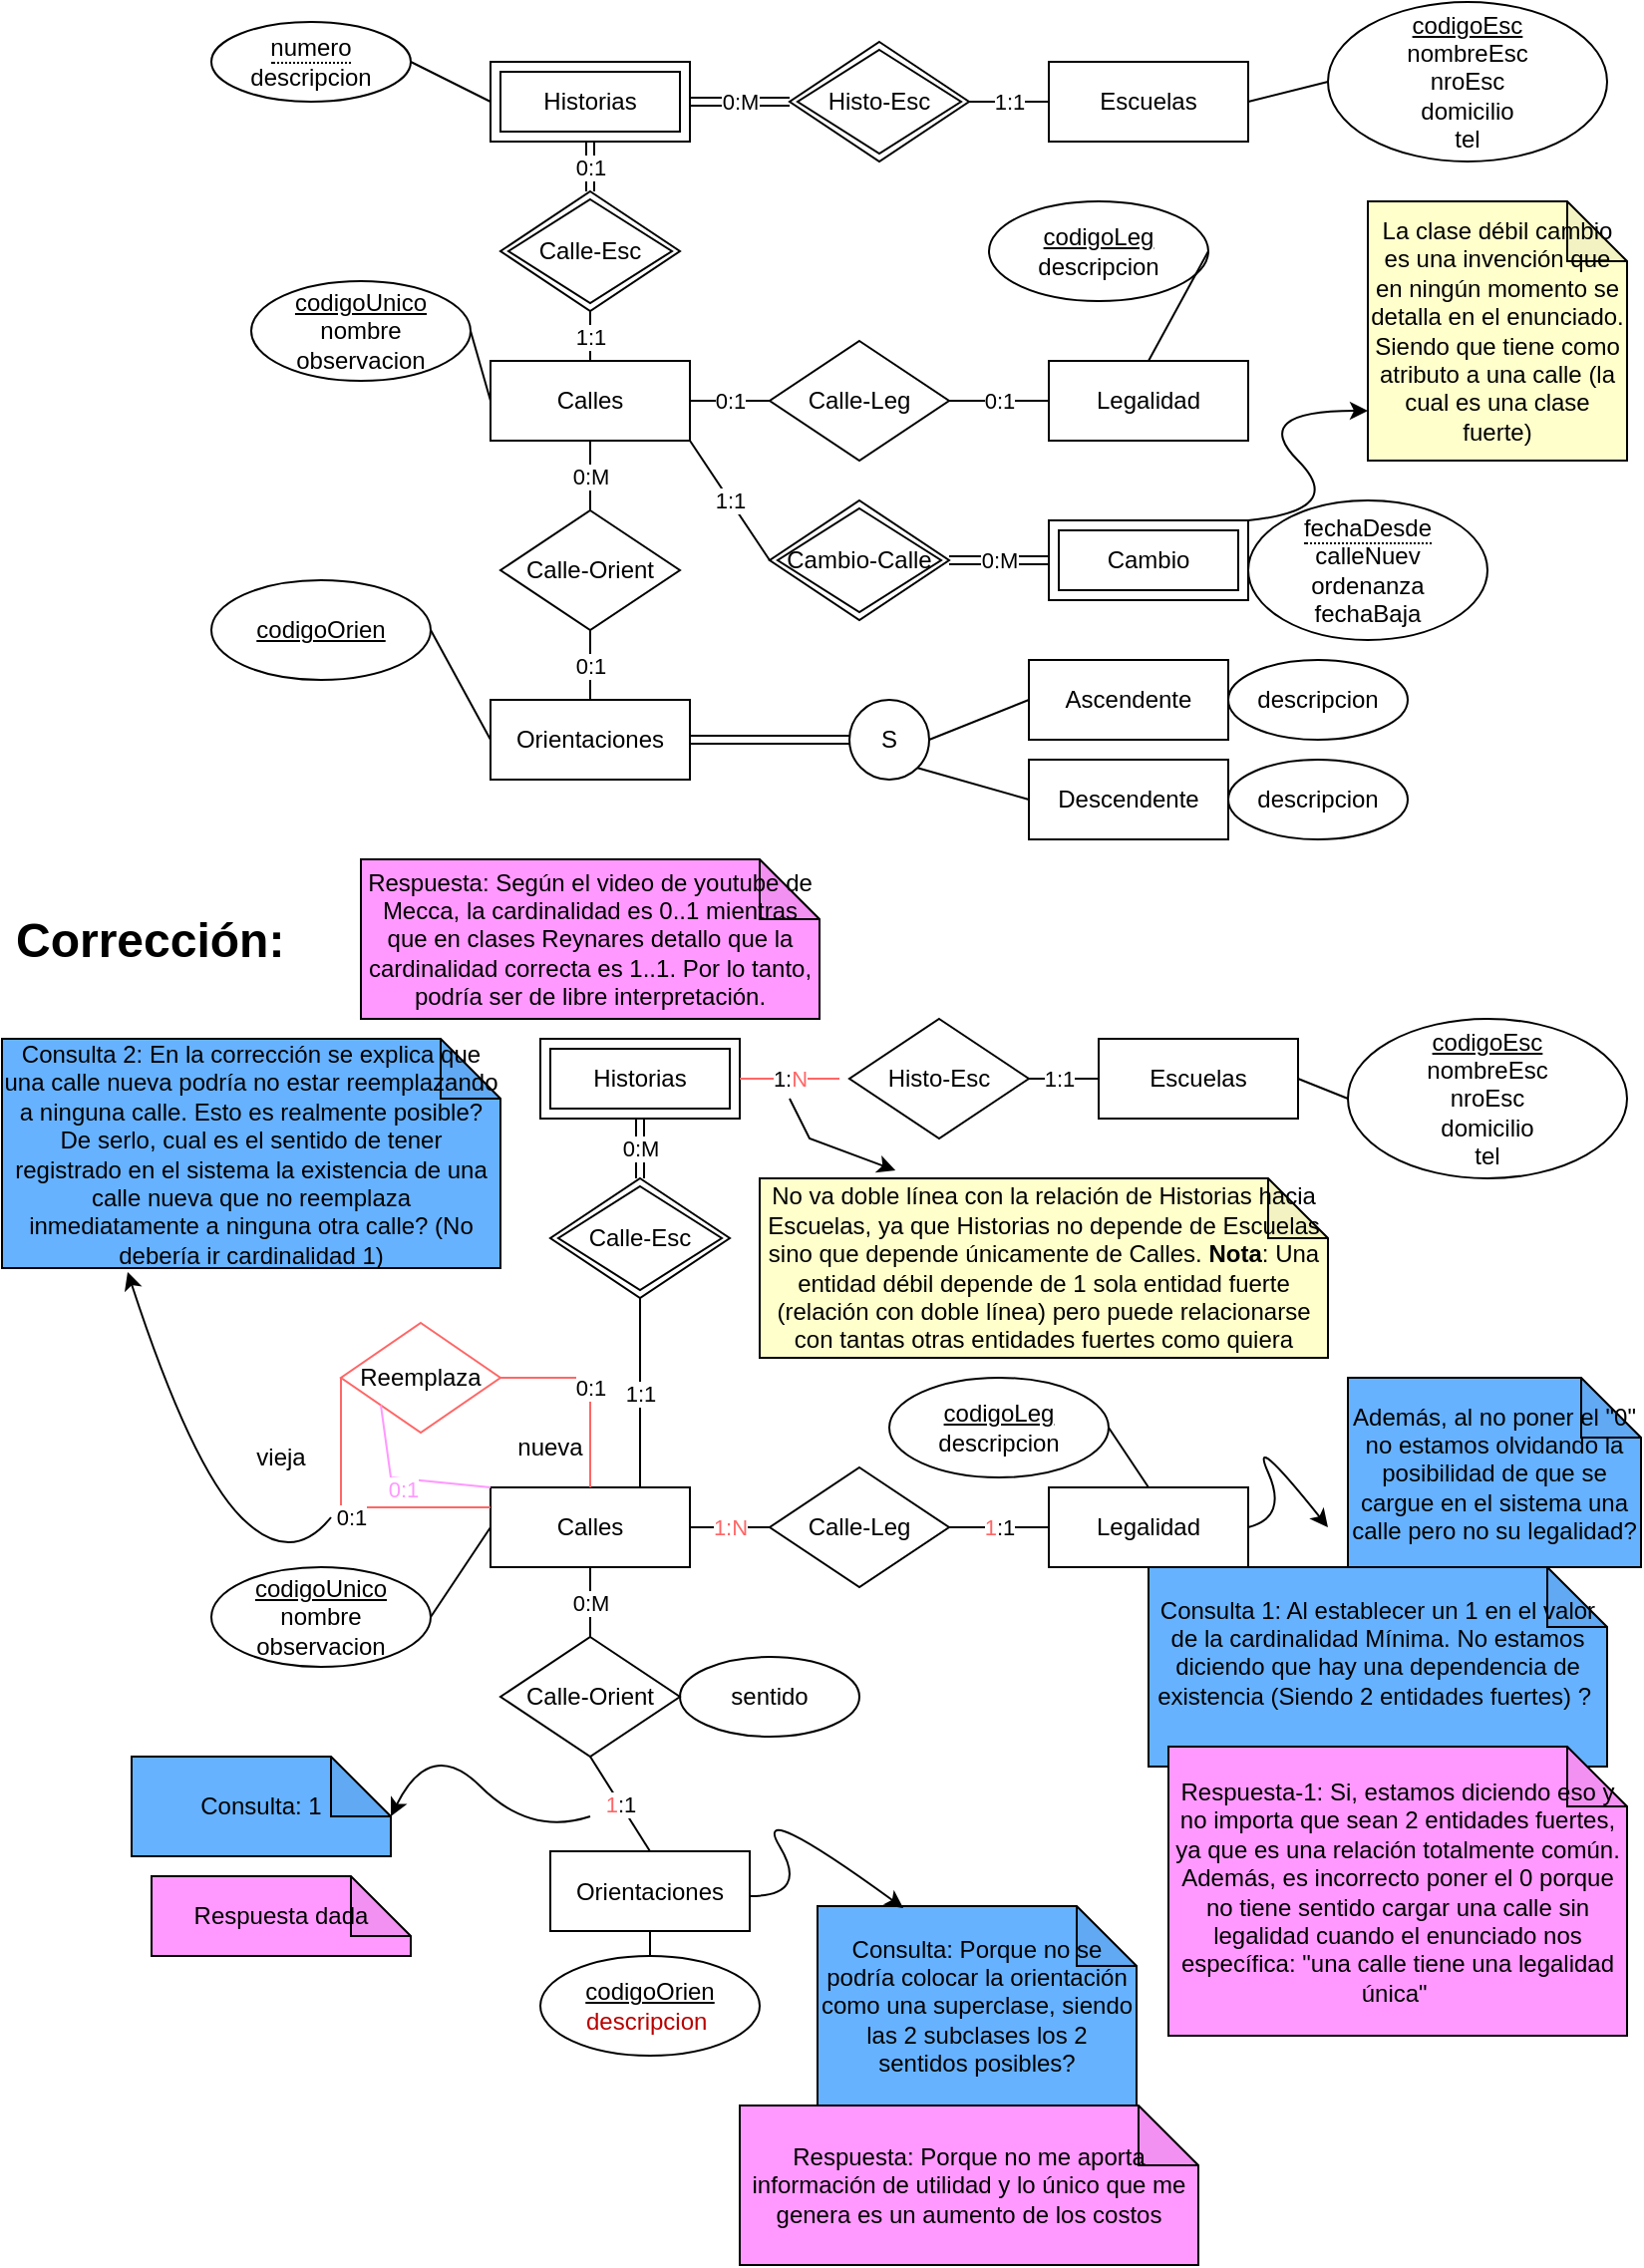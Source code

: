 <mxfile version="26.2.10">
  <diagram name="Página-1" id="MgaOgpt0u4uSCT1wZ3DR">
    <mxGraphModel grid="1" page="1" gridSize="10" guides="1" tooltips="1" connect="1" arrows="1" fold="1" pageScale="1" pageWidth="827" pageHeight="1169" math="0" shadow="0">
      <root>
        <mxCell id="0" />
        <mxCell id="1" parent="0" />
        <mxCell id="IEYcrP7ztTYwSb4O2Ve8-1" value="Calles" style="whiteSpace=wrap;html=1;align=center;" vertex="1" parent="1">
          <mxGeometry x="250" y="210" width="100" height="40" as="geometry" />
        </mxCell>
        <mxCell id="IEYcrP7ztTYwSb4O2Ve8-4" value="&lt;u&gt;codigoUnico&lt;/u&gt;&lt;div&gt;nombre&lt;/div&gt;&lt;div&gt;observacion&lt;/div&gt;" style="ellipse;whiteSpace=wrap;html=1;align=center;" vertex="1" parent="1">
          <mxGeometry x="130" y="170" width="110" height="50" as="geometry" />
        </mxCell>
        <mxCell id="IEYcrP7ztTYwSb4O2Ve8-7" value="Legalidad" style="whiteSpace=wrap;html=1;align=center;" vertex="1" parent="1">
          <mxGeometry x="530" y="210" width="100" height="40" as="geometry" />
        </mxCell>
        <mxCell id="IEYcrP7ztTYwSb4O2Ve8-8" value="&lt;u&gt;codigoLeg&lt;/u&gt;&lt;div&gt;descripcion&lt;/div&gt;" style="ellipse;whiteSpace=wrap;html=1;align=center;" vertex="1" parent="1">
          <mxGeometry x="500" y="130" width="110" height="50" as="geometry" />
        </mxCell>
        <mxCell id="IEYcrP7ztTYwSb4O2Ve8-9" value="Orientaciones" style="whiteSpace=wrap;html=1;align=center;" vertex="1" parent="1">
          <mxGeometry x="250" y="380" width="100" height="40" as="geometry" />
        </mxCell>
        <mxCell id="IEYcrP7ztTYwSb4O2Ve8-10" value="&lt;u&gt;codigoOrien&lt;/u&gt;" style="ellipse;whiteSpace=wrap;html=1;align=center;" vertex="1" parent="1">
          <mxGeometry x="110" y="320" width="110" height="50" as="geometry" />
        </mxCell>
        <mxCell id="IEYcrP7ztTYwSb4O2Ve8-11" value="Ascendente" style="whiteSpace=wrap;html=1;align=center;" vertex="1" parent="1">
          <mxGeometry x="520" y="360" width="100" height="40" as="geometry" />
        </mxCell>
        <mxCell id="IEYcrP7ztTYwSb4O2Ve8-12" value="Descendente" style="whiteSpace=wrap;html=1;align=center;" vertex="1" parent="1">
          <mxGeometry x="520" y="410" width="100" height="40" as="geometry" />
        </mxCell>
        <mxCell id="IEYcrP7ztTYwSb4O2Ve8-13" value="S" style="ellipse;whiteSpace=wrap;html=1;align=center;" vertex="1" parent="1">
          <mxGeometry x="430" y="380" width="40" height="40" as="geometry" />
        </mxCell>
        <mxCell id="IEYcrP7ztTYwSb4O2Ve8-14" value="" style="shape=link;html=1;rounded=0;entryX=0;entryY=0.5;entryDx=0;entryDy=0;exitX=1;exitY=0.5;exitDx=0;exitDy=0;" edge="1" parent="1" source="IEYcrP7ztTYwSb4O2Ve8-9" target="IEYcrP7ztTYwSb4O2Ve8-13">
          <mxGeometry relative="1" as="geometry">
            <mxPoint x="210" y="515" as="sourcePoint" />
            <mxPoint x="370" y="515" as="targetPoint" />
          </mxGeometry>
        </mxCell>
        <mxCell id="IEYcrP7ztTYwSb4O2Ve8-16" value="" style="endArrow=none;html=1;rounded=0;exitX=1;exitY=0.5;exitDx=0;exitDy=0;entryX=0;entryY=0.5;entryDx=0;entryDy=0;" edge="1" parent="1" source="IEYcrP7ztTYwSb4O2Ve8-13" target="IEYcrP7ztTYwSb4O2Ve8-11">
          <mxGeometry relative="1" as="geometry">
            <mxPoint x="210" y="515" as="sourcePoint" />
            <mxPoint x="370" y="515" as="targetPoint" />
          </mxGeometry>
        </mxCell>
        <mxCell id="IEYcrP7ztTYwSb4O2Ve8-17" value="" style="endArrow=none;html=1;rounded=0;exitX=1;exitY=1;exitDx=0;exitDy=0;entryX=0;entryY=0.5;entryDx=0;entryDy=0;" edge="1" parent="1" source="IEYcrP7ztTYwSb4O2Ve8-13" target="IEYcrP7ztTYwSb4O2Ve8-12">
          <mxGeometry relative="1" as="geometry">
            <mxPoint x="210" y="515" as="sourcePoint" />
            <mxPoint x="370" y="515" as="targetPoint" />
          </mxGeometry>
        </mxCell>
        <mxCell id="IEYcrP7ztTYwSb4O2Ve8-18" value="descripcion" style="ellipse;whiteSpace=wrap;html=1;align=center;" vertex="1" parent="1">
          <mxGeometry x="620" y="410" width="90" height="40" as="geometry" />
        </mxCell>
        <mxCell id="IEYcrP7ztTYwSb4O2Ve8-19" value="descripcion" style="ellipse;whiteSpace=wrap;html=1;align=center;" vertex="1" parent="1">
          <mxGeometry x="620" y="360" width="90" height="40" as="geometry" />
        </mxCell>
        <mxCell id="IEYcrP7ztTYwSb4O2Ve8-20" value="" style="endArrow=none;html=1;rounded=0;exitX=1;exitY=0.5;exitDx=0;exitDy=0;entryX=0;entryY=0.5;entryDx=0;entryDy=0;" edge="1" parent="1" source="IEYcrP7ztTYwSb4O2Ve8-10" target="IEYcrP7ztTYwSb4O2Ve8-9">
          <mxGeometry relative="1" as="geometry">
            <mxPoint x="296" y="649" as="sourcePoint" />
            <mxPoint x="250" y="685" as="targetPoint" />
          </mxGeometry>
        </mxCell>
        <mxCell id="IEYcrP7ztTYwSb4O2Ve8-21" value="" style="endArrow=none;html=1;rounded=0;exitX=1;exitY=0.5;exitDx=0;exitDy=0;entryX=0.5;entryY=0;entryDx=0;entryDy=0;" edge="1" parent="1" source="IEYcrP7ztTYwSb4O2Ve8-8" target="IEYcrP7ztTYwSb4O2Ve8-7">
          <mxGeometry relative="1" as="geometry">
            <mxPoint x="490" y="395" as="sourcePoint" />
            <mxPoint x="530" y="395" as="targetPoint" />
          </mxGeometry>
        </mxCell>
        <mxCell id="IEYcrP7ztTYwSb4O2Ve8-22" value="" style="endArrow=none;html=1;rounded=0;exitX=1;exitY=0.5;exitDx=0;exitDy=0;entryX=0;entryY=0.5;entryDx=0;entryDy=0;" edge="1" parent="1" source="IEYcrP7ztTYwSb4O2Ve8-4" target="IEYcrP7ztTYwSb4O2Ve8-1">
          <mxGeometry relative="1" as="geometry">
            <mxPoint x="240" y="455" as="sourcePoint" />
            <mxPoint x="270" y="455" as="targetPoint" />
          </mxGeometry>
        </mxCell>
        <mxCell id="IEYcrP7ztTYwSb4O2Ve8-25" value="" style="endArrow=none;html=1;rounded=0;exitX=1;exitY=0.5;exitDx=0;exitDy=0;entryX=0;entryY=0.5;entryDx=0;entryDy=0;" edge="1" parent="1" source="IEYcrP7ztTYwSb4O2Ve8-28" target="IEYcrP7ztTYwSb4O2Ve8-26">
          <mxGeometry relative="1" as="geometry">
            <mxPoint x="295" y="195" as="sourcePoint" />
            <mxPoint x="315" y="195" as="targetPoint" />
          </mxGeometry>
        </mxCell>
        <mxCell id="IEYcrP7ztTYwSb4O2Ve8-26" value="Historias" style="shape=ext;margin=3;double=1;whiteSpace=wrap;html=1;align=center;" vertex="1" parent="1">
          <mxGeometry x="250" y="60" width="100" height="40" as="geometry" />
        </mxCell>
        <mxCell id="IEYcrP7ztTYwSb4O2Ve8-28" value="&lt;span style=&quot;border-bottom: 1px dotted&quot;&gt;numero&lt;/span&gt;&lt;div&gt;descripcion&lt;/div&gt;" style="ellipse;whiteSpace=wrap;html=1;align=center;" vertex="1" parent="1">
          <mxGeometry x="110" y="40" width="100" height="40" as="geometry" />
        </mxCell>
        <mxCell id="IEYcrP7ztTYwSb4O2Ve8-30" value="Escuelas" style="whiteSpace=wrap;html=1;align=center;" vertex="1" parent="1">
          <mxGeometry x="530" y="60" width="100" height="40" as="geometry" />
        </mxCell>
        <mxCell id="IEYcrP7ztTYwSb4O2Ve8-31" value="&lt;u&gt;codigoEsc&lt;/u&gt;&lt;div&gt;nombreEsc&lt;/div&gt;&lt;div&gt;nroEsc&lt;/div&gt;&lt;div&gt;domicilio&lt;/div&gt;&lt;div&gt;tel&lt;/div&gt;" style="ellipse;whiteSpace=wrap;html=1;align=center;" vertex="1" parent="1">
          <mxGeometry x="670" y="30" width="140" height="80" as="geometry" />
        </mxCell>
        <mxCell id="IEYcrP7ztTYwSb4O2Ve8-32" value="" style="endArrow=none;html=1;rounded=0;exitX=1;exitY=0.5;exitDx=0;exitDy=0;entryX=0;entryY=0.5;entryDx=0;entryDy=0;" edge="1" parent="1" source="IEYcrP7ztTYwSb4O2Ve8-30" target="IEYcrP7ztTYwSb4O2Ve8-31">
          <mxGeometry relative="1" as="geometry">
            <mxPoint x="470" y="295" as="sourcePoint" />
            <mxPoint x="500" y="295" as="targetPoint" />
          </mxGeometry>
        </mxCell>
        <mxCell id="IEYcrP7ztTYwSb4O2Ve8-34" value="1:1" style="endArrow=none;html=1;rounded=0;exitX=1;exitY=0.5;exitDx=0;exitDy=0;" edge="1" parent="1" source="IEYcrP7ztTYwSb4O2Ve8-35">
          <mxGeometry relative="1" as="geometry">
            <mxPoint x="490" y="80" as="sourcePoint" />
            <mxPoint x="530" y="80" as="targetPoint" />
          </mxGeometry>
        </mxCell>
        <mxCell id="IEYcrP7ztTYwSb4O2Ve8-35" value="Histo-Esc" style="shape=rhombus;double=1;perimeter=rhombusPerimeter;whiteSpace=wrap;html=1;align=center;" vertex="1" parent="1">
          <mxGeometry x="400" y="50" width="90" height="60" as="geometry" />
        </mxCell>
        <mxCell id="IEYcrP7ztTYwSb4O2Ve8-36" value="0:M" style="shape=link;html=1;rounded=0;exitX=1;exitY=0.5;exitDx=0;exitDy=0;entryX=0;entryY=0.5;entryDx=0;entryDy=0;" edge="1" parent="1" source="IEYcrP7ztTYwSb4O2Ve8-26" target="IEYcrP7ztTYwSb4O2Ve8-35">
          <mxGeometry relative="1" as="geometry">
            <mxPoint x="430" y="160" as="sourcePoint" />
            <mxPoint x="590" y="160" as="targetPoint" />
          </mxGeometry>
        </mxCell>
        <mxCell id="IEYcrP7ztTYwSb4O2Ve8-38" value="Calle-Esc" style="shape=rhombus;double=1;perimeter=rhombusPerimeter;whiteSpace=wrap;html=1;align=center;" vertex="1" parent="1">
          <mxGeometry x="255" y="125" width="90" height="60" as="geometry" />
        </mxCell>
        <mxCell id="IEYcrP7ztTYwSb4O2Ve8-40" value="0:1" style="shape=link;html=1;rounded=0;exitX=0.5;exitY=1;exitDx=0;exitDy=0;entryX=0.5;entryY=0;entryDx=0;entryDy=0;" edge="1" parent="1" source="IEYcrP7ztTYwSb4O2Ve8-26" target="IEYcrP7ztTYwSb4O2Ve8-38">
          <mxGeometry relative="1" as="geometry">
            <mxPoint x="360" y="90" as="sourcePoint" />
            <mxPoint x="410" y="90" as="targetPoint" />
          </mxGeometry>
        </mxCell>
        <mxCell id="IEYcrP7ztTYwSb4O2Ve8-41" value="1:1" style="endArrow=none;html=1;rounded=0;exitX=0.5;exitY=1;exitDx=0;exitDy=0;entryX=0.5;entryY=0;entryDx=0;entryDy=0;" edge="1" parent="1" source="IEYcrP7ztTYwSb4O2Ve8-38" target="IEYcrP7ztTYwSb4O2Ve8-1">
          <mxGeometry relative="1" as="geometry">
            <mxPoint x="500" y="90" as="sourcePoint" />
            <mxPoint x="540" y="90" as="targetPoint" />
          </mxGeometry>
        </mxCell>
        <mxCell id="IEYcrP7ztTYwSb4O2Ve8-42" value="Calle-Leg" style="shape=rhombus;perimeter=rhombusPerimeter;whiteSpace=wrap;html=1;align=center;" vertex="1" parent="1">
          <mxGeometry x="390" y="200" width="90" height="60" as="geometry" />
        </mxCell>
        <mxCell id="IEYcrP7ztTYwSb4O2Ve8-43" value="0:1" style="endArrow=none;html=1;rounded=0;exitX=1;exitY=0.5;exitDx=0;exitDy=0;entryX=0;entryY=0.5;entryDx=0;entryDy=0;" edge="1" parent="1" source="IEYcrP7ztTYwSb4O2Ve8-1" target="IEYcrP7ztTYwSb4O2Ve8-42">
          <mxGeometry relative="1" as="geometry">
            <mxPoint x="310" y="220" as="sourcePoint" />
            <mxPoint x="310" y="295" as="targetPoint" />
          </mxGeometry>
        </mxCell>
        <mxCell id="IEYcrP7ztTYwSb4O2Ve8-44" value="0:1" style="endArrow=none;html=1;rounded=0;entryX=0;entryY=0.5;entryDx=0;entryDy=0;exitX=1;exitY=0.5;exitDx=0;exitDy=0;" edge="1" parent="1" source="IEYcrP7ztTYwSb4O2Ve8-42" target="IEYcrP7ztTYwSb4O2Ve8-7">
          <mxGeometry relative="1" as="geometry">
            <mxPoint x="440" y="350" as="sourcePoint" />
            <mxPoint x="400" y="315" as="targetPoint" />
          </mxGeometry>
        </mxCell>
        <mxCell id="IEYcrP7ztTYwSb4O2Ve8-45" value="Calle-Orient" style="shape=rhombus;perimeter=rhombusPerimeter;whiteSpace=wrap;html=1;align=center;" vertex="1" parent="1">
          <mxGeometry x="255" y="285" width="90" height="60" as="geometry" />
        </mxCell>
        <mxCell id="IEYcrP7ztTYwSb4O2Ve8-46" value="0:1" style="endArrow=none;html=1;rounded=0;exitX=0.5;exitY=1;exitDx=0;exitDy=0;entryX=0.5;entryY=0;entryDx=0;entryDy=0;" edge="1" parent="1" source="IEYcrP7ztTYwSb4O2Ve8-45" target="IEYcrP7ztTYwSb4O2Ve8-9">
          <mxGeometry relative="1" as="geometry">
            <mxPoint x="360" y="315" as="sourcePoint" />
            <mxPoint x="400" y="315" as="targetPoint" />
          </mxGeometry>
        </mxCell>
        <mxCell id="IEYcrP7ztTYwSb4O2Ve8-47" value="0:M" style="endArrow=none;html=1;rounded=0;entryX=0.5;entryY=0;entryDx=0;entryDy=0;exitX=0.5;exitY=1;exitDx=0;exitDy=0;" edge="1" parent="1" source="IEYcrP7ztTYwSb4O2Ve8-1" target="IEYcrP7ztTYwSb4O2Ve8-45">
          <mxGeometry relative="1" as="geometry">
            <mxPoint x="490" y="315" as="sourcePoint" />
            <mxPoint x="550" y="315" as="targetPoint" />
          </mxGeometry>
        </mxCell>
        <mxCell id="IEYcrP7ztTYwSb4O2Ve8-48" value="Cambio" style="shape=ext;margin=3;double=1;whiteSpace=wrap;html=1;align=center;" vertex="1" parent="1">
          <mxGeometry x="530" y="290" width="100" height="40" as="geometry" />
        </mxCell>
        <mxCell id="IEYcrP7ztTYwSb4O2Ve8-49" value="Cambio-Calle" style="shape=rhombus;double=1;perimeter=rhombusPerimeter;whiteSpace=wrap;html=1;align=center;" vertex="1" parent="1">
          <mxGeometry x="390" y="280" width="90" height="60" as="geometry" />
        </mxCell>
        <mxCell id="IEYcrP7ztTYwSb4O2Ve8-50" value="0:M" style="shape=link;html=1;rounded=0;exitX=0;exitY=0.5;exitDx=0;exitDy=0;entryX=1;entryY=0.5;entryDx=0;entryDy=0;" edge="1" parent="1" source="IEYcrP7ztTYwSb4O2Ve8-48" target="IEYcrP7ztTYwSb4O2Ve8-49">
          <mxGeometry relative="1" as="geometry">
            <mxPoint x="580" y="570" as="sourcePoint" />
            <mxPoint x="740" y="570" as="targetPoint" />
          </mxGeometry>
        </mxCell>
        <mxCell id="IEYcrP7ztTYwSb4O2Ve8-51" value="&lt;span style=&quot;border-bottom: 1px dotted&quot;&gt;fechaDesde&lt;/span&gt;&lt;div&gt;calleNuev&lt;/div&gt;&lt;div&gt;ordenanza&lt;/div&gt;&lt;div&gt;fechaBaja&lt;/div&gt;" style="ellipse;whiteSpace=wrap;html=1;align=center;" vertex="1" parent="1">
          <mxGeometry x="630" y="280" width="120" height="70" as="geometry" />
        </mxCell>
        <mxCell id="IEYcrP7ztTYwSb4O2Ve8-52" value="1:1" style="endArrow=none;html=1;rounded=0;exitX=1;exitY=1;exitDx=0;exitDy=0;entryX=0;entryY=0.5;entryDx=0;entryDy=0;" edge="1" parent="1" source="IEYcrP7ztTYwSb4O2Ve8-1" target="IEYcrP7ztTYwSb4O2Ve8-49">
          <mxGeometry relative="1" as="geometry">
            <mxPoint x="360" y="315" as="sourcePoint" />
            <mxPoint x="400" y="315" as="targetPoint" />
          </mxGeometry>
        </mxCell>
        <mxCell id="IEYcrP7ztTYwSb4O2Ve8-53" value="&lt;h1 style=&quot;margin-top: 0px;&quot;&gt;Corrección:&lt;/h1&gt;" style="text;html=1;whiteSpace=wrap;overflow=hidden;rounded=0;" vertex="1" parent="1">
          <mxGeometry x="10" y="480" width="180" height="40" as="geometry" />
        </mxCell>
        <mxCell id="QA1oInV9r_P06Xr_buj4-1" value="Calles" style="whiteSpace=wrap;html=1;align=center;" vertex="1" parent="1">
          <mxGeometry x="250" y="775" width="100" height="40" as="geometry" />
        </mxCell>
        <mxCell id="QA1oInV9r_P06Xr_buj4-2" value="&lt;u&gt;codigoUnico&lt;/u&gt;&lt;div&gt;nombre&lt;/div&gt;&lt;div&gt;observacion&lt;/div&gt;" style="ellipse;whiteSpace=wrap;html=1;align=center;" vertex="1" parent="1">
          <mxGeometry x="110" y="815" width="110" height="50" as="geometry" />
        </mxCell>
        <mxCell id="QA1oInV9r_P06Xr_buj4-3" value="Legalidad" style="whiteSpace=wrap;html=1;align=center;" vertex="1" parent="1">
          <mxGeometry x="530" y="775" width="100" height="40" as="geometry" />
        </mxCell>
        <mxCell id="QA1oInV9r_P06Xr_buj4-4" value="&lt;u&gt;codigoLeg&lt;/u&gt;&lt;div&gt;descripcion&lt;/div&gt;" style="ellipse;whiteSpace=wrap;html=1;align=center;" vertex="1" parent="1">
          <mxGeometry x="450" y="720" width="110" height="50" as="geometry" />
        </mxCell>
        <mxCell id="QA1oInV9r_P06Xr_buj4-5" value="Orientaciones" style="whiteSpace=wrap;html=1;align=center;" vertex="1" parent="1">
          <mxGeometry x="280" y="957.5" width="100" height="40" as="geometry" />
        </mxCell>
        <mxCell id="QA1oInV9r_P06Xr_buj4-6" value="&lt;u&gt;codigoOrien&lt;br&gt;&lt;/u&gt;&lt;div&gt;&lt;font color=&quot;#ba0000&quot;&gt;descripcion&amp;nbsp;&lt;/font&gt;&lt;/div&gt;" style="ellipse;whiteSpace=wrap;html=1;align=center;" vertex="1" parent="1">
          <mxGeometry x="275" y="1010" width="110" height="50" as="geometry" />
        </mxCell>
        <mxCell id="QA1oInV9r_P06Xr_buj4-13" value="sentido" style="ellipse;whiteSpace=wrap;html=1;align=center;" vertex="1" parent="1">
          <mxGeometry x="345" y="860" width="90" height="40" as="geometry" />
        </mxCell>
        <mxCell id="QA1oInV9r_P06Xr_buj4-15" value="" style="endArrow=none;html=1;rounded=0;exitX=0.5;exitY=0;exitDx=0;exitDy=0;entryX=0.5;entryY=1;entryDx=0;entryDy=0;" edge="1" parent="1" source="QA1oInV9r_P06Xr_buj4-6" target="QA1oInV9r_P06Xr_buj4-5">
          <mxGeometry relative="1" as="geometry">
            <mxPoint x="296" y="1214" as="sourcePoint" />
            <mxPoint x="250" y="1250" as="targetPoint" />
          </mxGeometry>
        </mxCell>
        <mxCell id="QA1oInV9r_P06Xr_buj4-16" value="" style="endArrow=none;html=1;rounded=0;exitX=1;exitY=0.5;exitDx=0;exitDy=0;entryX=0.5;entryY=0;entryDx=0;entryDy=0;" edge="1" parent="1" source="QA1oInV9r_P06Xr_buj4-4" target="QA1oInV9r_P06Xr_buj4-3">
          <mxGeometry relative="1" as="geometry">
            <mxPoint x="490" y="960" as="sourcePoint" />
            <mxPoint x="530" y="960" as="targetPoint" />
          </mxGeometry>
        </mxCell>
        <mxCell id="QA1oInV9r_P06Xr_buj4-17" value="" style="endArrow=none;html=1;rounded=0;exitX=1;exitY=0.5;exitDx=0;exitDy=0;entryX=0;entryY=0.5;entryDx=0;entryDy=0;" edge="1" parent="1" source="QA1oInV9r_P06Xr_buj4-2" target="QA1oInV9r_P06Xr_buj4-1">
          <mxGeometry relative="1" as="geometry">
            <mxPoint x="240" y="1020" as="sourcePoint" />
            <mxPoint x="270" y="1020" as="targetPoint" />
          </mxGeometry>
        </mxCell>
        <mxCell id="QA1oInV9r_P06Xr_buj4-20" value="Calle-Leg" style="shape=rhombus;perimeter=rhombusPerimeter;whiteSpace=wrap;html=1;align=center;" vertex="1" parent="1">
          <mxGeometry x="390" y="765" width="90" height="60" as="geometry" />
        </mxCell>
        <mxCell id="QA1oInV9r_P06Xr_buj4-21" value="&lt;font style=&quot;color: rgb(255, 102, 102);&quot;&gt;1:N&lt;/font&gt;" style="endArrow=none;html=1;rounded=0;exitX=1;exitY=0.5;exitDx=0;exitDy=0;entryX=0;entryY=0.5;entryDx=0;entryDy=0;" edge="1" parent="1" source="QA1oInV9r_P06Xr_buj4-1" target="QA1oInV9r_P06Xr_buj4-20">
          <mxGeometry relative="1" as="geometry">
            <mxPoint x="310" y="785" as="sourcePoint" />
            <mxPoint x="310" y="860" as="targetPoint" />
          </mxGeometry>
        </mxCell>
        <mxCell id="QA1oInV9r_P06Xr_buj4-22" value="&lt;font style=&quot;color: rgb(255, 102, 102);&quot;&gt;1&lt;/font&gt;:1" style="endArrow=none;html=1;rounded=0;entryX=0;entryY=0.5;entryDx=0;entryDy=0;exitX=1;exitY=0.5;exitDx=0;exitDy=0;" edge="1" parent="1" source="QA1oInV9r_P06Xr_buj4-20" target="QA1oInV9r_P06Xr_buj4-3">
          <mxGeometry relative="1" as="geometry">
            <mxPoint x="440" y="915" as="sourcePoint" />
            <mxPoint x="400" y="880" as="targetPoint" />
          </mxGeometry>
        </mxCell>
        <mxCell id="QA1oInV9r_P06Xr_buj4-23" value="Calle-Orient" style="shape=rhombus;perimeter=rhombusPerimeter;whiteSpace=wrap;html=1;align=center;" vertex="1" parent="1">
          <mxGeometry x="255" y="850" width="90" height="60" as="geometry" />
        </mxCell>
        <mxCell id="QA1oInV9r_P06Xr_buj4-24" value="&lt;font style=&quot;color: rgb(255, 102, 102);&quot;&gt;1&lt;/font&gt;:1" style="endArrow=none;html=1;rounded=0;exitX=0.5;exitY=1;exitDx=0;exitDy=0;entryX=0.5;entryY=0;entryDx=0;entryDy=0;" edge="1" parent="1" source="QA1oInV9r_P06Xr_buj4-23" target="QA1oInV9r_P06Xr_buj4-5">
          <mxGeometry x="-0.003" relative="1" as="geometry">
            <mxPoint x="360" y="880" as="sourcePoint" />
            <mxPoint x="400" y="880" as="targetPoint" />
            <mxPoint as="offset" />
          </mxGeometry>
        </mxCell>
        <mxCell id="QA1oInV9r_P06Xr_buj4-25" value="0:M" style="endArrow=none;html=1;rounded=0;entryX=0.5;entryY=0;entryDx=0;entryDy=0;exitX=0.5;exitY=1;exitDx=0;exitDy=0;" edge="1" parent="1" source="QA1oInV9r_P06Xr_buj4-1" target="QA1oInV9r_P06Xr_buj4-23">
          <mxGeometry relative="1" as="geometry">
            <mxPoint x="490" y="880" as="sourcePoint" />
            <mxPoint x="550" y="880" as="targetPoint" />
          </mxGeometry>
        </mxCell>
        <mxCell id="QA1oInV9r_P06Xr_buj4-31" value="Consulta 1: Al establecer un 1 en el valor de la cardinalidad Mínima. No estamos diciendo que hay una dependencia de existencia (Siendo 2 entidades fuertes) ?&amp;nbsp;&lt;div&gt;&lt;br/&gt;&lt;/div&gt;" style="shape=note;whiteSpace=wrap;html=1;backgroundOutline=1;darkOpacity=0.05;fillColor=#66B2FF;" vertex="1" parent="1">
          <mxGeometry x="580" y="815" width="230" height="100" as="geometry" />
        </mxCell>
        <mxCell id="QA1oInV9r_P06Xr_buj4-33" value="Consulta: Porque no se podría colocar la orientación como una superclase, siendo las 2 subclases los 2 sentidos posibles?" style="shape=note;whiteSpace=wrap;html=1;backgroundOutline=1;darkOpacity=0.05;fillColor=#66B2FF;" vertex="1" parent="1">
          <mxGeometry x="414" y="985" width="160" height="100" as="geometry" />
        </mxCell>
        <mxCell id="QA1oInV9r_P06Xr_buj4-34" value="" style="curved=1;endArrow=classic;html=1;rounded=0;entryX=0.269;entryY=0.01;entryDx=0;entryDy=0;entryPerimeter=0;" edge="1" parent="1" target="QA1oInV9r_P06Xr_buj4-33">
          <mxGeometry width="50" height="50" relative="1" as="geometry">
            <mxPoint x="380" y="980" as="sourcePoint" />
            <mxPoint x="430" y="930" as="targetPoint" />
            <Array as="points">
              <mxPoint x="410" y="980" />
              <mxPoint x="380" y="930" />
            </Array>
          </mxGeometry>
        </mxCell>
        <mxCell id="QA1oInV9r_P06Xr_buj4-35" value="" style="curved=1;endArrow=classic;html=1;rounded=0;" edge="1" parent="1">
          <mxGeometry width="50" height="50" relative="1" as="geometry">
            <mxPoint x="630" y="795" as="sourcePoint" />
            <mxPoint x="670" y="795" as="targetPoint" />
            <Array as="points">
              <mxPoint x="650" y="790" />
              <mxPoint x="630" y="745" />
            </Array>
          </mxGeometry>
        </mxCell>
        <mxCell id="QA1oInV9r_P06Xr_buj4-38" value="Además, al no poner el &quot;0&quot; no estamos olvidando la posibilidad de que se cargue en el sistema una calle pero no su legalidad?" style="shape=note;whiteSpace=wrap;html=1;backgroundOutline=1;darkOpacity=0.05;fillColor=#66B2FF;" vertex="1" parent="1">
          <mxGeometry x="680" y="720" width="147" height="95" as="geometry" />
        </mxCell>
        <mxCell id="QA1oInV9r_P06Xr_buj4-40" value="Consulta: 1" style="shape=note;whiteSpace=wrap;html=1;backgroundOutline=1;darkOpacity=0.05;fillColor=#66B2FF;" vertex="1" parent="1">
          <mxGeometry x="70" y="910" width="130" height="50" as="geometry" />
        </mxCell>
        <mxCell id="QA1oInV9r_P06Xr_buj4-41" value="" style="curved=1;endArrow=classic;html=1;rounded=0;entryX=0;entryY=0;entryDx=130;entryDy=30;entryPerimeter=0;" edge="1" parent="1" target="QA1oInV9r_P06Xr_buj4-40">
          <mxGeometry width="50" height="50" relative="1" as="geometry">
            <mxPoint x="300" y="940" as="sourcePoint" />
            <mxPoint x="270" y="900" as="targetPoint" />
            <Array as="points">
              <mxPoint x="270" y="950" />
              <mxPoint x="220" y="900" />
            </Array>
          </mxGeometry>
        </mxCell>
        <mxCell id="QA1oInV9r_P06Xr_buj4-42" value="Reemplaza" style="rhombus;whiteSpace=wrap;html=1;strokeColor=#FF6666;" vertex="1" parent="1">
          <mxGeometry x="175" y="692.5" width="80" height="55" as="geometry" />
        </mxCell>
        <mxCell id="QA1oInV9r_P06Xr_buj4-43" value="0:1" style="endArrow=none;html=1;rounded=0;exitX=1;exitY=0.5;exitDx=0;exitDy=0;entryX=0.5;entryY=0;entryDx=0;entryDy=0;strokeColor=#FF6666;" edge="1" parent="1" source="QA1oInV9r_P06Xr_buj4-42" target="QA1oInV9r_P06Xr_buj4-1">
          <mxGeometry relative="1" as="geometry">
            <mxPoint x="420" y="710" as="sourcePoint" />
            <mxPoint x="580" y="710" as="targetPoint" />
            <Array as="points">
              <mxPoint x="300" y="720" />
            </Array>
          </mxGeometry>
        </mxCell>
        <mxCell id="QA1oInV9r_P06Xr_buj4-44" value="0:1" style="endArrow=none;html=1;rounded=0;exitX=0;exitY=0.5;exitDx=0;exitDy=0;entryX=0;entryY=0.25;entryDx=0;entryDy=0;strokeColor=#FF6666;" edge="1" parent="1" source="QA1oInV9r_P06Xr_buj4-42" target="QA1oInV9r_P06Xr_buj4-1">
          <mxGeometry y="-5" relative="1" as="geometry">
            <mxPoint x="265" y="730" as="sourcePoint" />
            <mxPoint x="310" y="785" as="targetPoint" />
            <Array as="points">
              <mxPoint x="175" y="785" />
            </Array>
            <mxPoint as="offset" />
          </mxGeometry>
        </mxCell>
        <mxCell id="QA1oInV9r_P06Xr_buj4-45" value="nueva" style="text;html=1;align=center;verticalAlign=middle;whiteSpace=wrap;rounded=0;" vertex="1" parent="1">
          <mxGeometry x="250" y="740" width="60" height="30" as="geometry" />
        </mxCell>
        <mxCell id="QA1oInV9r_P06Xr_buj4-46" value="vieja" style="text;html=1;align=center;verticalAlign=middle;whiteSpace=wrap;rounded=0;" vertex="1" parent="1">
          <mxGeometry x="115" y="745" width="60" height="30" as="geometry" />
        </mxCell>
        <mxCell id="QA1oInV9r_P06Xr_buj4-47" value="Consulta 2: En la corrección se explica que una calle nueva podría no estar reemplazando a ninguna calle. Esto es realmente posible? De serlo, cual es el sentido de tener registrado en el sistema la existencia de una calle nueva que no reemplaza inmediatamente a ninguna otra calle? (No debería ir cardinalidad 1)" style="shape=note;whiteSpace=wrap;html=1;backgroundOutline=1;darkOpacity=0.05;fillColor=#66B2FF;" vertex="1" parent="1">
          <mxGeometry x="5" y="550" width="250" height="115" as="geometry" />
        </mxCell>
        <mxCell id="QA1oInV9r_P06Xr_buj4-48" value="" style="curved=1;endArrow=classic;html=1;rounded=0;entryX=0.252;entryY=1.017;entryDx=0;entryDy=0;entryPerimeter=0;" edge="1" parent="1" target="QA1oInV9r_P06Xr_buj4-47">
          <mxGeometry width="50" height="50" relative="1" as="geometry">
            <mxPoint x="170" y="790" as="sourcePoint" />
            <mxPoint x="150" y="765" as="targetPoint" />
            <Array as="points">
              <mxPoint x="150" y="815" />
              <mxPoint x="100" y="765" />
            </Array>
          </mxGeometry>
        </mxCell>
        <mxCell id="QA1oInV9r_P06Xr_buj4-50" value="Historias" style="shape=ext;margin=3;double=1;whiteSpace=wrap;html=1;align=center;" vertex="1" parent="1">
          <mxGeometry x="275" y="550" width="100" height="40" as="geometry" />
        </mxCell>
        <mxCell id="QA1oInV9r_P06Xr_buj4-51" value="Escuelas" style="whiteSpace=wrap;html=1;align=center;" vertex="1" parent="1">
          <mxGeometry x="555" y="550" width="100" height="40" as="geometry" />
        </mxCell>
        <mxCell id="QA1oInV9r_P06Xr_buj4-52" value="&lt;u&gt;codigoEsc&lt;/u&gt;&lt;div&gt;nombreEsc&lt;/div&gt;&lt;div&gt;nroEsc&lt;/div&gt;&lt;div&gt;domicilio&lt;/div&gt;&lt;div&gt;tel&lt;/div&gt;" style="ellipse;whiteSpace=wrap;html=1;align=center;" vertex="1" parent="1">
          <mxGeometry x="680" y="540" width="140" height="80" as="geometry" />
        </mxCell>
        <mxCell id="QA1oInV9r_P06Xr_buj4-53" value="" style="endArrow=none;html=1;rounded=0;exitX=1;exitY=0.5;exitDx=0;exitDy=0;entryX=0;entryY=0.5;entryDx=0;entryDy=0;" edge="1" parent="1" source="QA1oInV9r_P06Xr_buj4-51" target="QA1oInV9r_P06Xr_buj4-52">
          <mxGeometry relative="1" as="geometry">
            <mxPoint x="495" y="785" as="sourcePoint" />
            <mxPoint x="525" y="785" as="targetPoint" />
          </mxGeometry>
        </mxCell>
        <mxCell id="QA1oInV9r_P06Xr_buj4-54" value="1:1" style="endArrow=none;html=1;rounded=0;exitX=1;exitY=0.5;exitDx=0;exitDy=0;" edge="1" parent="1">
          <mxGeometry relative="1" as="geometry">
            <mxPoint x="515" y="570" as="sourcePoint" />
            <mxPoint x="555" y="570" as="targetPoint" />
          </mxGeometry>
        </mxCell>
        <mxCell id="QA1oInV9r_P06Xr_buj4-57" value="Calle-Esc" style="shape=rhombus;double=1;perimeter=rhombusPerimeter;whiteSpace=wrap;html=1;align=center;" vertex="1" parent="1">
          <mxGeometry x="280" y="620" width="90" height="60" as="geometry" />
        </mxCell>
        <mxCell id="QA1oInV9r_P06Xr_buj4-58" value="0:M" style="shape=link;html=1;rounded=0;exitX=0.5;exitY=1;exitDx=0;exitDy=0;entryX=0.5;entryY=0;entryDx=0;entryDy=0;" edge="1" parent="1" source="QA1oInV9r_P06Xr_buj4-50" target="QA1oInV9r_P06Xr_buj4-57">
          <mxGeometry relative="1" as="geometry">
            <mxPoint x="390" y="580" as="sourcePoint" />
            <mxPoint x="440" y="580" as="targetPoint" />
          </mxGeometry>
        </mxCell>
        <mxCell id="QA1oInV9r_P06Xr_buj4-59" value="1:1" style="endArrow=none;html=1;rounded=0;exitX=0.5;exitY=1;exitDx=0;exitDy=0;entryX=0.75;entryY=0;entryDx=0;entryDy=0;" edge="1" parent="1" source="QA1oInV9r_P06Xr_buj4-57" target="QA1oInV9r_P06Xr_buj4-1">
          <mxGeometry relative="1" as="geometry">
            <mxPoint x="310" y="825" as="sourcePoint" />
            <mxPoint x="330" y="770" as="targetPoint" />
          </mxGeometry>
        </mxCell>
        <mxCell id="QA1oInV9r_P06Xr_buj4-60" value="1:&lt;font style=&quot;color: rgb(255, 102, 102);&quot;&gt;N&lt;/font&gt;" style="endArrow=none;html=1;rounded=0;exitX=1;exitY=0.5;exitDx=0;exitDy=0;entryX=0;entryY=0.5;entryDx=0;entryDy=0;strokeColor=#FF6666;" edge="1" parent="1" source="QA1oInV9r_P06Xr_buj4-50">
          <mxGeometry relative="1" as="geometry">
            <mxPoint x="335" y="690" as="sourcePoint" />
            <mxPoint x="425" y="570" as="targetPoint" />
          </mxGeometry>
        </mxCell>
        <mxCell id="QA1oInV9r_P06Xr_buj4-61" value="Histo-Esc" style="shape=rhombus;perimeter=rhombusPerimeter;whiteSpace=wrap;html=1;align=center;" vertex="1" parent="1">
          <mxGeometry x="430" y="540" width="90" height="60" as="geometry" />
        </mxCell>
        <mxCell id="QA1oInV9r_P06Xr_buj4-62" value="No va doble línea con la relación de Historias hacia Escuelas, ya que Historias no depende de Escuelas sino que depende únicamente de Calles. &lt;b&gt;Nota&lt;/b&gt;: Una entidad débil depende de 1 sola entidad fuerte (relación con doble línea) pero puede relacionarse con tantas otras entidades fuertes como quiera" style="shape=note;whiteSpace=wrap;html=1;backgroundOutline=1;darkOpacity=0.05;fillColor=#FFFFCC;" vertex="1" parent="1">
          <mxGeometry x="385" y="620" width="285" height="90" as="geometry" />
        </mxCell>
        <mxCell id="QA1oInV9r_P06Xr_buj4-64" value="" style="endArrow=classic;html=1;rounded=0;entryX=0.239;entryY=-0.044;entryDx=0;entryDy=0;entryPerimeter=0;" edge="1" parent="1" target="QA1oInV9r_P06Xr_buj4-62">
          <mxGeometry width="50" height="50" relative="1" as="geometry">
            <mxPoint x="400" y="580" as="sourcePoint" />
            <mxPoint x="400" y="710" as="targetPoint" />
            <Array as="points">
              <mxPoint x="410" y="600" />
            </Array>
          </mxGeometry>
        </mxCell>
        <mxCell id="NyABg72rleS0uajy8R8D-1" value="Respuesta: Porque no me aporta información de utilidad y lo único que me genera es un aumento de los costos" style="shape=note;whiteSpace=wrap;html=1;backgroundOutline=1;darkOpacity=0.05;fillColor=#FF99FF;" vertex="1" parent="1">
          <mxGeometry x="375" y="1085" width="230" height="80" as="geometry" />
        </mxCell>
        <mxCell id="NyABg72rleS0uajy8R8D-2" value="Respuesta-1: Si, estamos diciendo eso y no importa que sean 2 entidades fuertes, ya que es una relación totalmente común. Además, es incorrecto poner el 0 porque no tiene sentido cargar una calle sin legalidad cuando el enunciado nos específica: &quot;una calle tiene una legalidad única&quot;&amp;nbsp;" style="shape=note;whiteSpace=wrap;html=1;backgroundOutline=1;darkOpacity=0.05;fillColor=#FF99FF;" vertex="1" parent="1">
          <mxGeometry x="590" y="905" width="230" height="145" as="geometry" />
        </mxCell>
        <mxCell id="NyABg72rleS0uajy8R8D-3" value="Respuesta dada" style="shape=note;whiteSpace=wrap;html=1;backgroundOutline=1;darkOpacity=0.05;fillColor=#FF99FF;" vertex="1" parent="1">
          <mxGeometry x="80" y="970" width="130" height="40" as="geometry" />
        </mxCell>
        <mxCell id="NyABg72rleS0uajy8R8D-4" value="Respuesta: Según el video de youtube de Mecca, la cardinalidad es 0..1 mientras que en clases Reynares detallo que la cardinalidad correcta es 1..1. Por lo tanto, podría ser de libre interpretación." style="shape=note;whiteSpace=wrap;html=1;backgroundOutline=1;darkOpacity=0.05;fillColor=#FF99FF;" vertex="1" parent="1">
          <mxGeometry x="185" y="460" width="230" height="80" as="geometry" />
        </mxCell>
        <mxCell id="NyABg72rleS0uajy8R8D-7" value="La clase débil cambio es una invención que en ningún momento se detalla en el enunciado. Siendo que tiene como atributo a una calle (la cual es una clase fuerte)" style="shape=note;whiteSpace=wrap;html=1;backgroundOutline=1;darkOpacity=0.05;fillColor=#FFFFCC;" vertex="1" parent="1">
          <mxGeometry x="690" y="130" width="130" height="130" as="geometry" />
        </mxCell>
        <mxCell id="NyABg72rleS0uajy8R8D-8" value="" style="curved=1;endArrow=classic;html=1;rounded=0;entryX=0;entryY=0.808;entryDx=0;entryDy=0;entryPerimeter=0;" edge="1" parent="1" target="NyABg72rleS0uajy8R8D-7">
          <mxGeometry width="50" height="50" relative="1" as="geometry">
            <mxPoint x="630" y="290" as="sourcePoint" />
            <mxPoint x="680" y="235" as="targetPoint" />
            <Array as="points">
              <mxPoint x="680" y="285" />
              <mxPoint x="630" y="235" />
            </Array>
          </mxGeometry>
        </mxCell>
        <mxCell id="NyABg72rleS0uajy8R8D-9" value="&lt;font style=&quot;color: rgb(255, 153, 255);&quot;&gt;0:1&lt;/font&gt;" style="endArrow=none;html=1;rounded=0;exitX=0;exitY=1;exitDx=0;exitDy=0;entryX=0;entryY=0;entryDx=0;entryDy=0;strokeColor=#FF99FF;" edge="1" parent="1" source="QA1oInV9r_P06Xr_buj4-42" target="QA1oInV9r_P06Xr_buj4-1">
          <mxGeometry y="-5" relative="1" as="geometry">
            <mxPoint x="185" y="730" as="sourcePoint" />
            <mxPoint x="260" y="795" as="targetPoint" />
            <Array as="points">
              <mxPoint x="200" y="770" />
            </Array>
            <mxPoint as="offset" />
          </mxGeometry>
        </mxCell>
      </root>
    </mxGraphModel>
  </diagram>
</mxfile>

